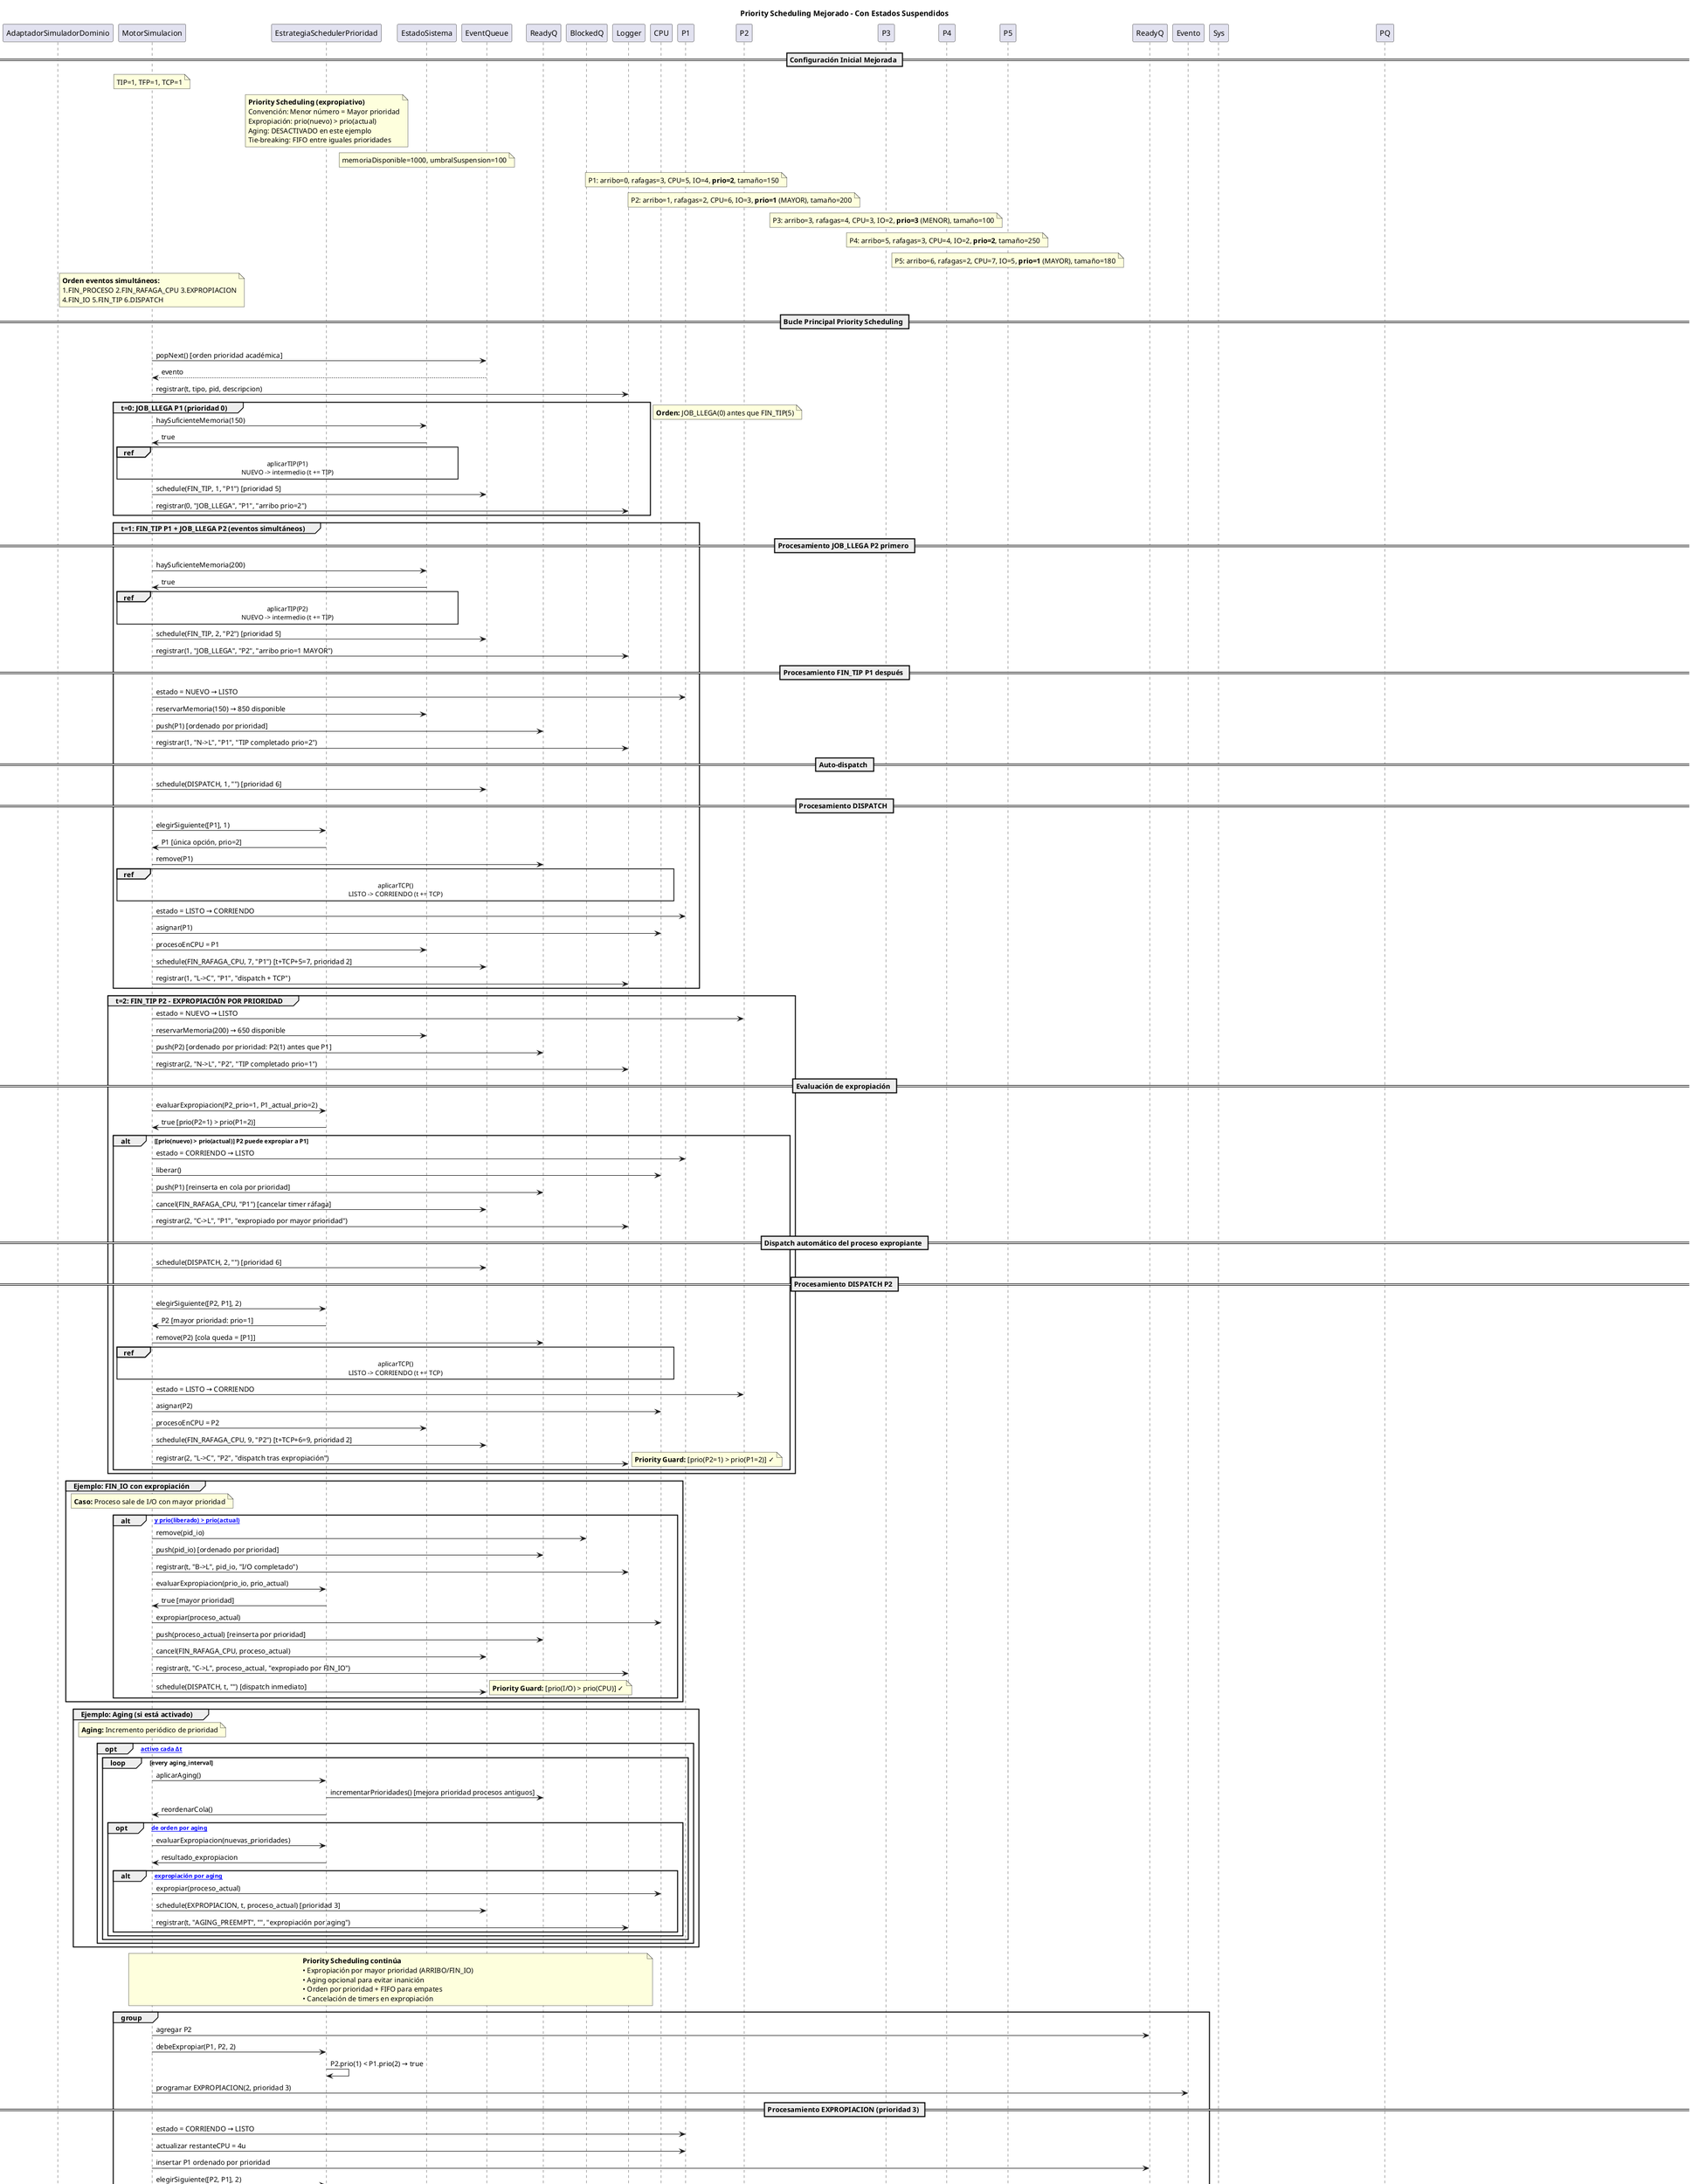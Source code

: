 @startuml
title Priority Scheduling Mejorado - Con Estados Suspendidos
participant "AdaptadorSimuladorDominio" as Adaptador
participant "MotorSimulacion" as Motor
participant "EstrategiaSchedulerPrioridad" as Priority
participant "EstadoSistema" as Estado
participant "EventQueue" as EQ
participant "ReadyQ" as RQ
participant "BlockedQ" as BQ
participant "Logger" as Logger
participant "CPU" as CPU
participant "P1" as P1
participant "P2" as P2
participant "P3" as P3  
participant "P4" as P4
participant "P5" as P5

== Configuración Inicial Mejorada ==
note over Motor: TIP=1, TFP=1, TCP=1
note over Priority: **Priority Scheduling (expropiativo)**\nConvención: Menor número = Mayor prioridad\nExpropiación: prio(nuevo) > prio(actual)\nAging: DESACTIVADO en este ejemplo\nTie-breaking: FIFO entre iguales prioridades
note over Estado: memoriaDisponible=1000, umbralSuspension=100
note over P1: P1: arribo=0, rafagas=3, CPU=5, IO=4, **prio=2**, tamaño=150
note over P2: P2: arribo=1, rafagas=2, CPU=6, IO=3, **prio=1** (MAYOR), tamaño=200
note over P3: P3: arribo=3, rafagas=4, CPU=3, IO=2, **prio=3** (MENOR), tamaño=100
note over P4: P4: arribo=5, rafagas=3, CPU=4, IO=2, **prio=2**, tamaño=250
note over P5: P5: arribo=6, rafagas=2, CPU=7, IO=5, **prio=1** (MAYOR), tamaño=180

note over of Motor: **Orden eventos simultáneos:**\n1.FIN_PROCESO 2.FIN_RAFAGA_CPU 3.EXPROPIACION\n4.FIN_IO 5.FIN_TIP 6.DISPATCH

== Bucle Principal Priority Scheduling ==

loop while EventQueue not empty
    Motor -> EQ: popNext() [orden prioridad académica] 
    EQ --> Motor: evento
    Motor -> Logger: registrar(t, tipo, pid, descripcion)

group t=0: JOB_LLEGA P1 (prioridad 0)
    Motor -> Estado: haySuficienteMemoria(150)
    Estado -> Motor: true
    ref over Motor, Estado : aplicarTIP(P1)\nNUEVO -> intermedio (t += TIP)
    Motor -> EQ: schedule(FIN_TIP, 1, "P1") [prioridad 5]
    Motor -> Logger: registrar(0, "JOB_LLEGA", "P1", "arribo prio=2")
end

group t=1: FIN_TIP P1 + JOB_LLEGA P2 (eventos simultáneos)
    note right: **Orden:** JOB_LLEGA(0) antes que FIN_TIP(5)
    
    == Procesamiento JOB_LLEGA P2 primero ==
    Motor -> Estado: haySuficienteMemoria(200)
    Estado -> Motor: true
    ref over Motor, Estado : aplicarTIP(P2)\nNUEVO -> intermedio (t += TIP)
    Motor -> EQ: schedule(FIN_TIP, 2, "P2") [prioridad 5]
    Motor -> Logger: registrar(1, "JOB_LLEGA", "P2", "arribo prio=1 MAYOR")
    
    == Procesamiento FIN_TIP P1 después ==
    Motor -> P1: estado = NUEVO → LISTO
    Motor -> Estado: reservarMemoria(150) → 850 disponible
    Motor -> RQ: push(P1) [ordenado por prioridad]
    Motor -> Logger: registrar(1, "N->L", "P1", "TIP completado prio=2")
    
    == Auto-dispatch ==
    Motor -> EQ: schedule(DISPATCH, 1, "") [prioridad 6]
    
    == Procesamiento DISPATCH ==
    Motor -> Priority: elegirSiguiente([P1], 1)
    Priority -> Motor: P1 [única opción, prio=2]
    Motor -> RQ: remove(P1)
    ref over Motor, CPU : aplicarTCP()\nLISTO -> CORRIENDO (t += TCP)
    Motor -> P1: estado = LISTO → CORRIENDO
    Motor -> CPU: asignar(P1)
    Motor -> Estado: procesoEnCPU = P1
    Motor -> EQ: schedule(FIN_RAFAGA_CPU, 7, "P1") [t+TCP+5=7, prioridad 2]
    Motor -> Logger: registrar(1, "L->C", "P1", "dispatch + TCP")
end

group t=2: FIN_TIP P2 - EXPROPIACIÓN POR PRIORIDAD
    Motor -> P2: estado = NUEVO → LISTO
    Motor -> Estado: reservarMemoria(200) → 650 disponible
    Motor -> RQ: push(P2) [ordenado por prioridad: P2(1) antes que P1]
    Motor -> Logger: registrar(2, "N->L", "P2", "TIP completado prio=1")
    
    == Evaluación de expropiación ==
    Motor -> Priority: evaluarExpropiacion(P2_prio=1, P1_actual_prio=2)
    Priority -> Motor: true [prio(P2=1) > prio(P1=2)]
    
    alt [prio(nuevo) > prio(actual)] P2 puede expropiar a P1
        Motor -> P1: estado = CORRIENDO → LISTO
        Motor -> CPU: liberar()
        Motor -> RQ: push(P1) [reinserta en cola por prioridad]
        Motor -> EQ: cancel(FIN_RAFAGA_CPU, "P1") [cancelar timer ráfaga]
        Motor -> Logger: registrar(2, "C->L", "P1", "expropiado por mayor prioridad")
        
        == Dispatch automático del proceso expropiante ==
        Motor -> EQ: schedule(DISPATCH, 2, "") [prioridad 6]
        
        == Procesamiento DISPATCH P2 ==
        Motor -> Priority: elegirSiguiente([P2, P1], 2)
        Priority -> Motor: P2 [mayor prioridad: prio=1]
        Motor -> RQ: remove(P2) [cola queda = [P1]]
        ref over Motor, CPU : aplicarTCP()\nLISTO -> CORRIENDO (t += TCP)
        Motor -> P2: estado = LISTO → CORRIENDO
        Motor -> CPU: asignar(P2)
        Motor -> Estado: procesoEnCPU = P2
        Motor -> EQ: schedule(FIN_RAFAGA_CPU, 9, "P2") [t+TCP+6=9, prioridad 2]
        Motor -> Logger: registrar(2, "L->C", "P2", "dispatch tras expropiación")
        note right: **Priority Guard:** [prio(P2=1) > prio(P1=2)] ✓
    end
end

group Ejemplo: FIN_IO con expropiación
    note over Motor: **Caso:** Proceso sale de I/O con mayor prioridad
    
    alt [FIN_IO y prio(liberado) > prio(actual)]
        Motor -> BQ: remove(pid_io)
        Motor -> RQ: push(pid_io) [ordenado por prioridad]
        Motor -> Logger: registrar(t, "B->L", pid_io, "I/O completado")
        
        Motor -> Priority: evaluarExpropiacion(prio_io, prio_actual)
        Priority -> Motor: true [mayor prioridad]
        
        Motor -> CPU: expropiar(proceso_actual)
        Motor -> RQ: push(proceso_actual) [reinserta por prioridad]
        Motor -> EQ: cancel(FIN_RAFAGA_CPU, proceso_actual)
        Motor -> Logger: registrar(t, "C->L", proceso_actual, "expropiado por FIN_IO")
        
        Motor -> EQ: schedule(DISPATCH, t, "") [dispatch inmediato]
        note right: **Priority Guard:** [prio(I/O) > prio(CPU)] ✓
    end
end

group Ejemplo: Aging (si está activado)
    note over Motor: **Aging:** Incremento periódico de prioridad
    
    opt [aging activo cada Δt]
        loop every aging_interval
            Motor -> Priority: aplicarAging()
            Priority -> RQ: incrementarPrioridades() [mejora prioridad procesos antiguos]
            Priority -> Motor: reordenarCola()
            
            opt [cambio de orden por aging]
                Motor -> Priority: evaluarExpropiacion(nuevas_prioridades)
                Priority -> Motor: resultado_expropiacion
                
                alt [hay expropiación por aging]
                    Motor -> CPU: expropiar(proceso_actual)
                    Motor -> EQ: schedule(EXPROPIACION, t, proceso_actual) [prioridad 3]
                    Motor -> Logger: registrar(t, "AGING_PREEMPT", "", "expropiación por aging")
                end
            end
        end
    end
end

note over Motor, Logger: **Priority Scheduling continúa**\n• Expropiación por mayor prioridad (ARRIBO/FIN_IO)\n• Aging opcional para evitar inanición\n• Orden por prioridad + FIFO para empates\n• Cancelación de timers en expropiación

group
    Motor -> ReadyQ: agregar P2
    Motor -> Priority: debeExpropiar(P1, P2, 2)
    Priority -> Priority: P2.prio(1) < P1.prio(2) → true
    Motor -> Evento: programar EXPROPIACION(2, prioridad 3)
    
    == Procesamiento EXPROPIACION (prioridad 3) ==
    Motor -> P1: estado = CORRIENDO → LISTO
    Motor -> P1: actualizar restanteCPU = 4u
    Motor -> ReadyQ: insertar P1 ordenado por prioridad
    Motor -> Priority: elegirSiguiente([P2, P1], 2)
    Priority -> Motor: P2 (prio=1 > prio=2)
    Motor -> P2: estado = LISTO → CORRIENDO + TCP
    Motor -> Estado: procesoEnCPU = P2
    Motor -> Evento: programar FIN_RAFAGA_CPU(9, prioridad 2)
end

group t=3: Arribo P3
    Sys -> P3: JOB_LLEGA
    P3 -> P3: estado = NUEVO
end

group t=4: P3 entra - BAJA PRIORIDAD  
    Sys -> P3: estado = LISTO
    Sys -> PQ: insertar P3 (prio=3)
    note right: P3 (prio=3) < P2 (prio=1): NO expropia
    Sys -> PQ: [P1(prio=2), P3(prio=3)] ordenada por prioridad
end

group t=5: Arribo P4
    Sys -> P4: JOB_LLEGA
    P4 -> P4: estado = NUEVO
end

group t=6: P4 entra, Arribo P5
    Sys -> P4: estado = LISTO  
    Sys -> PQ: insertar P4 (prio=2)
    Sys -> P5: JOB_LLEGA
    P5 -> P5: estado = NUEVO
    note right: P4 (prio=2) < P2 (prio=1): NO expropia
    Sys -> PQ: [P1(prio=2), P4(prio=2), P3(prio=3)]
end

group t=7: P5 entra - ALTA PRIORIDAD
    Sys -> P5: estado = LISTO
    Sys -> PQ: insertar P5 (prio=1)
    note right: **Priority:** P5 (prio=1) = P2 (prio=1) → NO expropia
    note right: Empate: mantener job actual
    Sys -> PQ: [P5(prio=1), P1(prio=2), P4(prio=2), P3(prio=3)]
end

group t=8: P2 termina ráfaga 1  
    CPU -> P2: fin ráfaga CPU
    P2 -> P2: estado = BLOQUEADO (I/O 3u hasta t=11)
    
    PQ -> CPU: despachar P5 (mayor prioridad disponible)  
    CPU -> P5: estado = CORRIENDO
    P5 -> P5: ejecutar ráfaga 1 (7u)
    Sys -> PQ: [P1(prio=2), P4(prio=2), P3(prio=3)] (P2 en I/O)
end

group t=11: P2 termina I/O - REINGRESO PRIORITARIO
    P2 -> P2: fin I/O, estado = LISTO
    Sys -> PQ: insertar P2 (prio=1)
    note right: **Priority:** P2 (prio=1) > P5 (prio=1 ejecutando)
    note right: Empate mantenido: P5 continúa
    
    Sys -> PQ: [P2(prio=1), P1(prio=2), P4(prio=2), P3(prio=3)]
end

group t=15: P5 termina ráfaga 1
    CPU -> P5: fin ráfaga CPU  
    P5 -> P5: estado = BLOQUEADO (I/O 5u hasta t=20)
    
    PQ -> CPU: despachar P2 (mayor prioridad disponible)
    CPU -> P2: estado = CORRIENDO  
    P2 -> P2: ejecutar ráfaga 2 (6u)
    Sys -> PQ: [P1(prio=2), P4(prio=2), P3(prio=3)] (P5 en I/O)
end

group t=20: P5 termina I/O
    P5 -> P5: fin I/O, estado = LISTO
    Sys -> PQ: insertar P5 (prio=1)
    note right: P5 (prio=1) = P2 (prio=1 ejecutando): NO expropia
    Sys -> PQ: [P5(prio=1), P1(prio=2), P4(prio=2), P3(prio=3)]
end

group t=21: P2 termina ráfaga 2 - FINALIZACIÓN
    CPU -> P2: fin ráfaga CPU
    P2 -> P2: estado = TERMINADO
    Sys -> Sys: **TFP = 1u**
    
    PQ -> CPU: despachar P5 (mayor prioridad disponible)
    CPU -> P5: estado = CORRIENDO
    P5 -> P5: ejecutar ráfaga 2 (7u)  
    Sys -> PQ: [P1(prio=2), P4(prio=2), P3(prio=3)]
end

note right of PQ
**Patrón Priority Scheduling:**
- Expropiación inmediata si nueva prio > actual
- En empate de prioridad: mantener actual  
- Cola ordenada por prioridad (1=alta, 3=baja)
- Riesgo starvation procesos baja prioridad
- Optimal para workloads heterogéneos
- TCP solo en expropiaciones reales
end note

@enduml